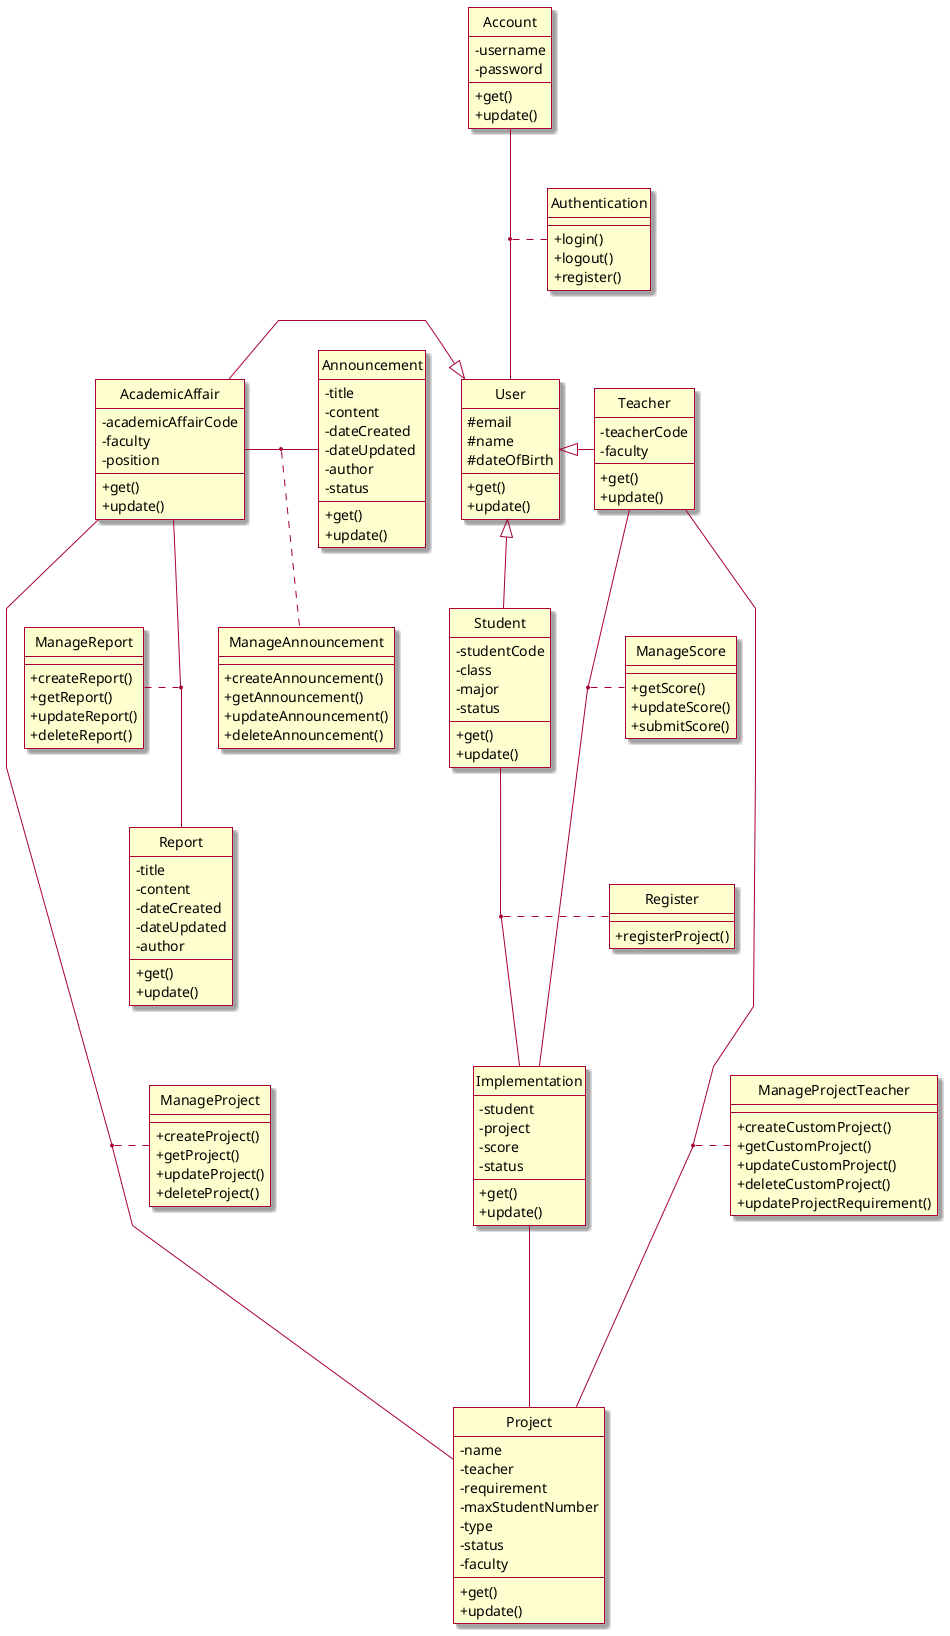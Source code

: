 @startuml Class Diagram

skin rose
skinparam classAttributeIconSize 0
' skinparam linetype ortho
skinparam linetype polyline
hide circle

class Account {
    - username
    - password

    + get()
    + update()
}

class User {
    # email
    # name
    # dateOfBirth

    + get()
    + update()
}

class Authentication {
    + login()
    + logout()
    + register()
}

class AcademicAffair {
    - academicAffairCode
    - faculty
    - position

    + get()
    + update()
}

class Student {
    - studentCode
    - class
    - major
    - status

    + get()
    + update()
}

class Teacher {
    - teacherCode
    - faculty

    + get()
    + update()
}

class Announcement {
    - title
    - content
    - dateCreated
    - dateUpdated
    - author
    - status

    + get()
    + update()
}

class Report {
    - title
    - content
    - dateCreated
    - dateUpdated
    - author

    + get()
    + update()
}

class Project {
    - name
    - teacher
    - requirement
    - maxStudentNumber
    - type
    - status
    - faculty

    + get()
    + update()
}

class ManageProject {
    + createProject()
    + getProject()
    + updateProject()
    + deleteProject()
}

class ManageProjectTeacher {
    + createCustomProject()
    + getCustomProject()
    + updateCustomProject()
    + deleteCustomProject()
    + updateProjectRequirement()
}

class Implementation {
    - student
    - project
    - score
    - status

    + get()
    + update()
}

class Register {
    + registerProject()
}

class ManageScore {
    + getScore()
    + updateScore()
    + submitScore()
}

class ManageReport {
    + createReport()
    + getReport()
    + updateReport()
    + deleteReport()
}

class ManageAnnouncement {
    + createAnnouncement()
    + getAnnouncement()
    + updateAnnouncement()
    + deleteAnnouncement()
}

Account -- User
(Account, User) .. Authentication
Student  -up-^ User
User ^-right- Teacher
User ^-left- AcademicAffair
Project -up- Implementation
Student -down- Implementation
(Student, Implementation) .. Register
AcademicAffair -left- Announcement
AcademicAffair -up- Report
AcademicAffair ---- Project
(AcademicAffair, Project) .... ManageProject
Teacher ---- Project
(Teacher, Project) .... ManageProjectTeacher
(Teacher, Implementation) .... ManageScore
ManageReport .. (AcademicAffair, Report)
(AcademicAffair, Announcement) .. ManageAnnouncement
@enduml